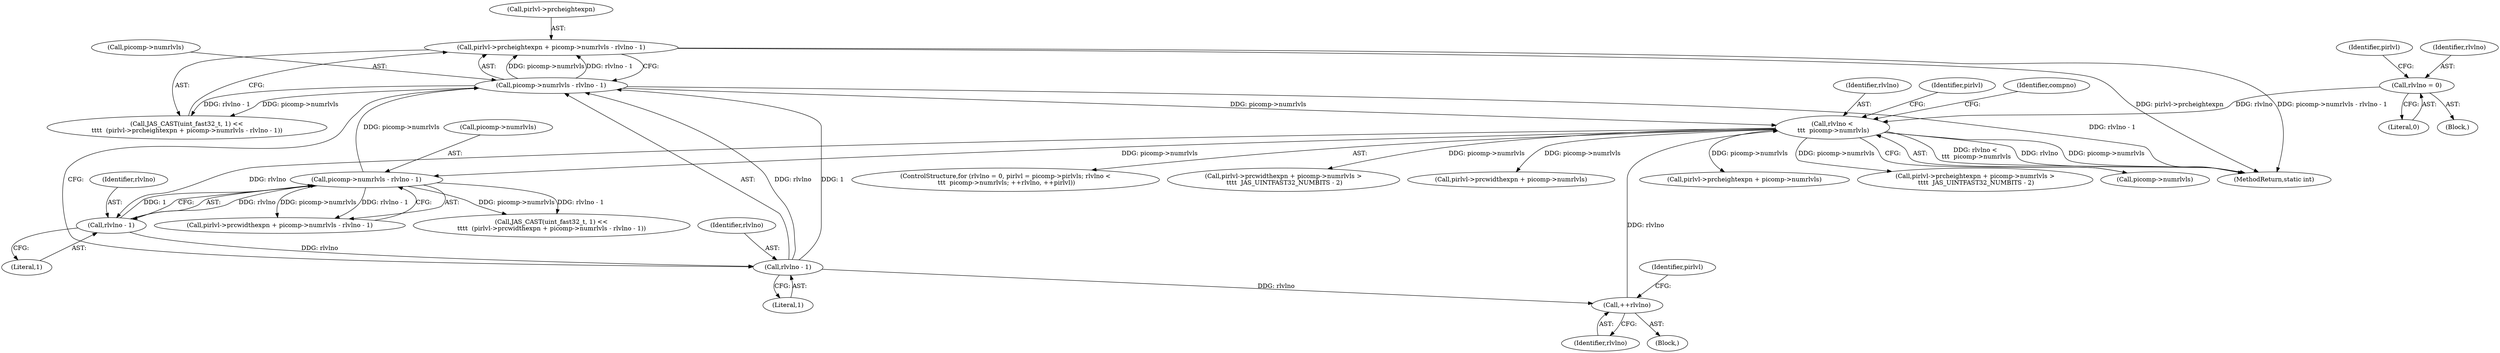 digraph "0_jasper_f25486c3d4aa472fec79150f2c41ed4333395d3d@pointer" {
"1000243" [label="(Call,pirlvl->prcheightexpn + picomp->numrlvls - rlvlno - 1)"];
"1000247" [label="(Call,picomp->numrlvls - rlvlno - 1)"];
"1000226" [label="(Call,picomp->numrlvls - rlvlno - 1)"];
"1000173" [label="(Call,rlvlno <\n \t\t\t  picomp->numrlvls)"];
"1000165" [label="(Call,rlvlno = 0)"];
"1000179" [label="(Call,++rlvlno)"];
"1000251" [label="(Call,rlvlno - 1)"];
"1000230" [label="(Call,rlvlno - 1)"];
"1000227" [label="(Call,picomp->numrlvls)"];
"1000252" [label="(Identifier,rlvlno)"];
"1000253" [label="(Literal,1)"];
"1000167" [label="(Literal,0)"];
"1000248" [label="(Call,picomp->numrlvls)"];
"1000198" [label="(Call,pirlvl->prcheightexpn + picomp->numrlvls)"];
"1000165" [label="(Call,rlvlno = 0)"];
"1000197" [label="(Call,pirlvl->prcheightexpn + picomp->numrlvls >\n \t\t\t\t  JAS_UINTFAST32_NUMBITS - 2)"];
"1000164" [label="(Block,)"];
"1000180" [label="(Identifier,rlvlno)"];
"1000189" [label="(Identifier,pirlvl)"];
"1000232" [label="(Literal,1)"];
"1000175" [label="(Call,picomp->numrlvls)"];
"1000178" [label="(Block,)"];
"1000243" [label="(Call,pirlvl->prcheightexpn + picomp->numrlvls - rlvlno - 1)"];
"1000231" [label="(Identifier,rlvlno)"];
"1000712" [label="(MethodReturn,static int)"];
"1000218" [label="(Call,JAS_CAST(uint_fast32_t, 1) <<\n\t\t\t\t  (pirlvl->prcwidthexpn + picomp->numrlvls - rlvlno - 1))"];
"1000182" [label="(Identifier,pirlvl)"];
"1000159" [label="(Identifier,compno)"];
"1000163" [label="(ControlStructure,for (rlvlno = 0, pirlvl = picomp->pirlvls; rlvlno <\n \t\t\t  picomp->numrlvls; ++rlvlno, ++pirlvl))"];
"1000186" [label="(Call,pirlvl->prcwidthexpn + picomp->numrlvls >\n \t\t\t\t  JAS_UINTFAST32_NUMBITS - 2)"];
"1000166" [label="(Identifier,rlvlno)"];
"1000247" [label="(Call,picomp->numrlvls - rlvlno - 1)"];
"1000187" [label="(Call,pirlvl->prcwidthexpn + picomp->numrlvls)"];
"1000173" [label="(Call,rlvlno <\n \t\t\t  picomp->numrlvls)"];
"1000222" [label="(Call,pirlvl->prcwidthexpn + picomp->numrlvls - rlvlno - 1)"];
"1000179" [label="(Call,++rlvlno)"];
"1000226" [label="(Call,picomp->numrlvls - rlvlno - 1)"];
"1000230" [label="(Call,rlvlno - 1)"];
"1000169" [label="(Identifier,pirlvl)"];
"1000244" [label="(Call,pirlvl->prcheightexpn)"];
"1000239" [label="(Call,JAS_CAST(uint_fast32_t, 1) <<\n\t\t\t\t  (pirlvl->prcheightexpn + picomp->numrlvls - rlvlno - 1))"];
"1000251" [label="(Call,rlvlno - 1)"];
"1000174" [label="(Identifier,rlvlno)"];
"1000243" -> "1000239"  [label="AST: "];
"1000243" -> "1000247"  [label="CFG: "];
"1000244" -> "1000243"  [label="AST: "];
"1000247" -> "1000243"  [label="AST: "];
"1000239" -> "1000243"  [label="CFG: "];
"1000243" -> "1000712"  [label="DDG: pirlvl->prcheightexpn"];
"1000243" -> "1000712"  [label="DDG: picomp->numrlvls - rlvlno - 1"];
"1000247" -> "1000243"  [label="DDG: picomp->numrlvls"];
"1000247" -> "1000243"  [label="DDG: rlvlno - 1"];
"1000247" -> "1000251"  [label="CFG: "];
"1000248" -> "1000247"  [label="AST: "];
"1000251" -> "1000247"  [label="AST: "];
"1000247" -> "1000712"  [label="DDG: rlvlno - 1"];
"1000247" -> "1000173"  [label="DDG: picomp->numrlvls"];
"1000247" -> "1000239"  [label="DDG: picomp->numrlvls"];
"1000247" -> "1000239"  [label="DDG: rlvlno - 1"];
"1000226" -> "1000247"  [label="DDG: picomp->numrlvls"];
"1000251" -> "1000247"  [label="DDG: rlvlno"];
"1000251" -> "1000247"  [label="DDG: 1"];
"1000226" -> "1000222"  [label="AST: "];
"1000226" -> "1000230"  [label="CFG: "];
"1000227" -> "1000226"  [label="AST: "];
"1000230" -> "1000226"  [label="AST: "];
"1000222" -> "1000226"  [label="CFG: "];
"1000226" -> "1000218"  [label="DDG: picomp->numrlvls"];
"1000226" -> "1000218"  [label="DDG: rlvlno - 1"];
"1000226" -> "1000222"  [label="DDG: picomp->numrlvls"];
"1000226" -> "1000222"  [label="DDG: rlvlno - 1"];
"1000173" -> "1000226"  [label="DDG: picomp->numrlvls"];
"1000230" -> "1000226"  [label="DDG: rlvlno"];
"1000230" -> "1000226"  [label="DDG: 1"];
"1000173" -> "1000163"  [label="AST: "];
"1000173" -> "1000175"  [label="CFG: "];
"1000174" -> "1000173"  [label="AST: "];
"1000175" -> "1000173"  [label="AST: "];
"1000189" -> "1000173"  [label="CFG: "];
"1000159" -> "1000173"  [label="CFG: "];
"1000173" -> "1000712"  [label="DDG: rlvlno <\n \t\t\t  picomp->numrlvls"];
"1000173" -> "1000712"  [label="DDG: rlvlno"];
"1000173" -> "1000712"  [label="DDG: picomp->numrlvls"];
"1000165" -> "1000173"  [label="DDG: rlvlno"];
"1000179" -> "1000173"  [label="DDG: rlvlno"];
"1000173" -> "1000186"  [label="DDG: picomp->numrlvls"];
"1000173" -> "1000187"  [label="DDG: picomp->numrlvls"];
"1000173" -> "1000197"  [label="DDG: picomp->numrlvls"];
"1000173" -> "1000198"  [label="DDG: picomp->numrlvls"];
"1000173" -> "1000230"  [label="DDG: rlvlno"];
"1000165" -> "1000164"  [label="AST: "];
"1000165" -> "1000167"  [label="CFG: "];
"1000166" -> "1000165"  [label="AST: "];
"1000167" -> "1000165"  [label="AST: "];
"1000169" -> "1000165"  [label="CFG: "];
"1000179" -> "1000178"  [label="AST: "];
"1000179" -> "1000180"  [label="CFG: "];
"1000180" -> "1000179"  [label="AST: "];
"1000182" -> "1000179"  [label="CFG: "];
"1000251" -> "1000179"  [label="DDG: rlvlno"];
"1000251" -> "1000253"  [label="CFG: "];
"1000252" -> "1000251"  [label="AST: "];
"1000253" -> "1000251"  [label="AST: "];
"1000230" -> "1000251"  [label="DDG: rlvlno"];
"1000230" -> "1000232"  [label="CFG: "];
"1000231" -> "1000230"  [label="AST: "];
"1000232" -> "1000230"  [label="AST: "];
}

